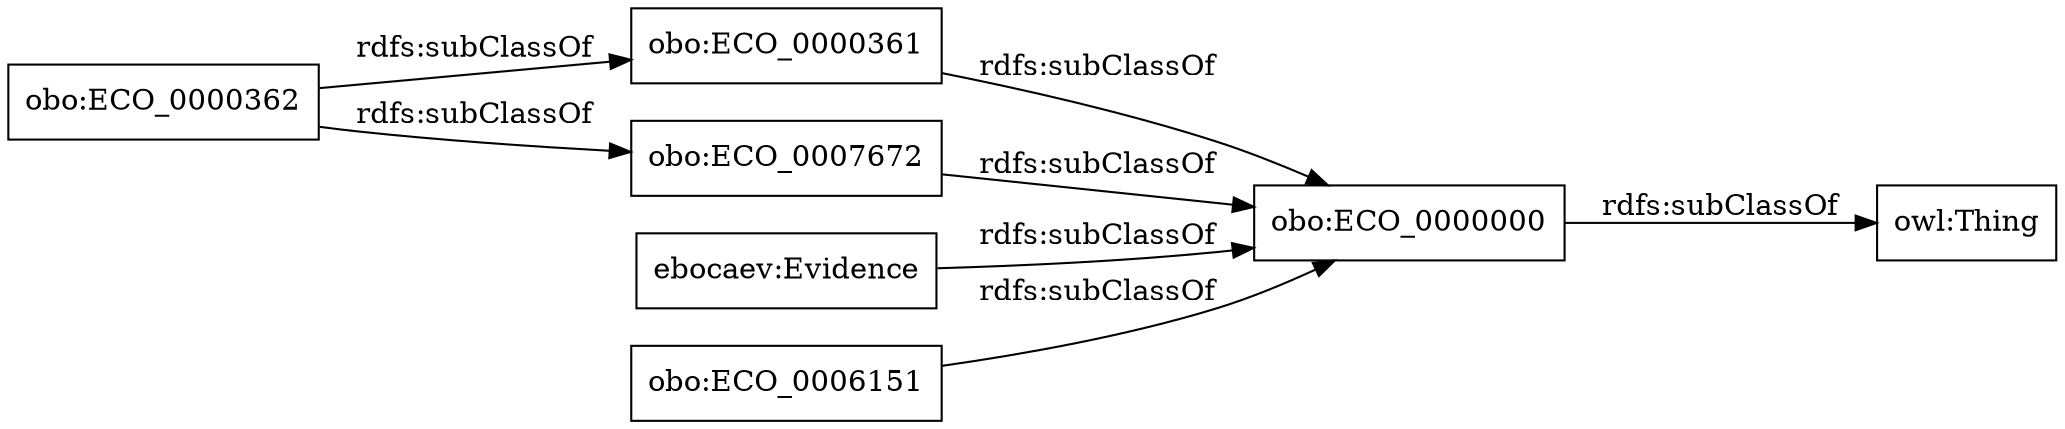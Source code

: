 digraph ar2dtool_diagram { 
rankdir=LR;
size="1000"
node [shape = rectangle, color="black"]; "obo:ECO_0000362" "ebocaev:Evidence" "obo:ECO_0006151" "obo:ECO_0000361" "obo:ECO_0007672" "obo:ECO_0000000" ; /*classes style*/
	"obo:ECO_0007672" -> "obo:ECO_0000000" [ label = "rdfs:subClassOf" ];
	"obo:ECO_0006151" -> "obo:ECO_0000000" [ label = "rdfs:subClassOf" ];
	"ebocaev:Evidence" -> "obo:ECO_0000000" [ label = "rdfs:subClassOf" ];
	"obo:ECO_0000000" -> "owl:Thing" [ label = "rdfs:subClassOf" ];
	"obo:ECO_0000362" -> "obo:ECO_0007672" [ label = "rdfs:subClassOf" ];
	"obo:ECO_0000362" -> "obo:ECO_0000361" [ label = "rdfs:subClassOf" ];
	"obo:ECO_0000361" -> "obo:ECO_0000000" [ label = "rdfs:subClassOf" ];

}
